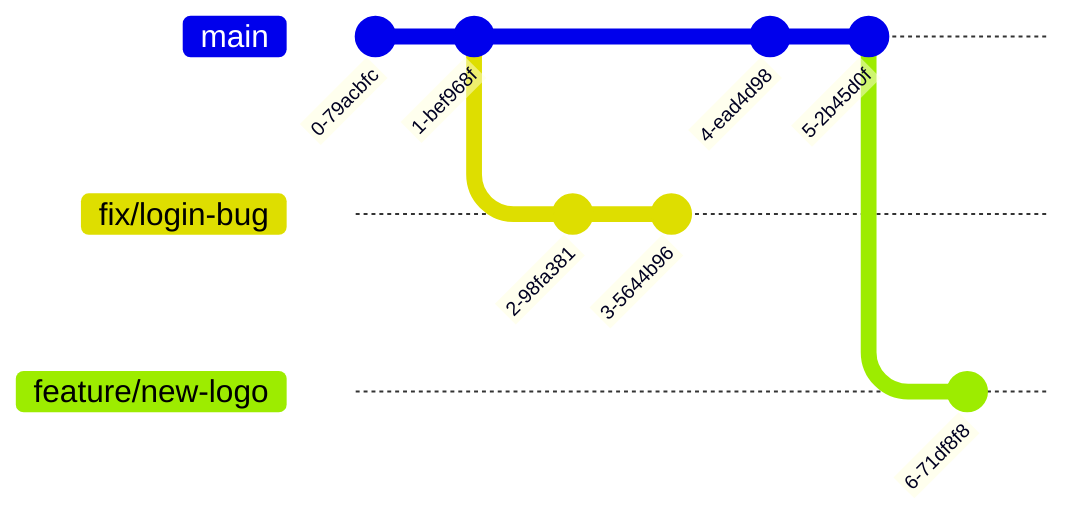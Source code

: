 gitGraph
    commit
    commit
    branch fix/login-bug
    checkout fix/login-bug
    commit
    commit
    checkout main
    commit
    commit
    branch feature/new-logo
    checkout feature/new-logo
    commit
